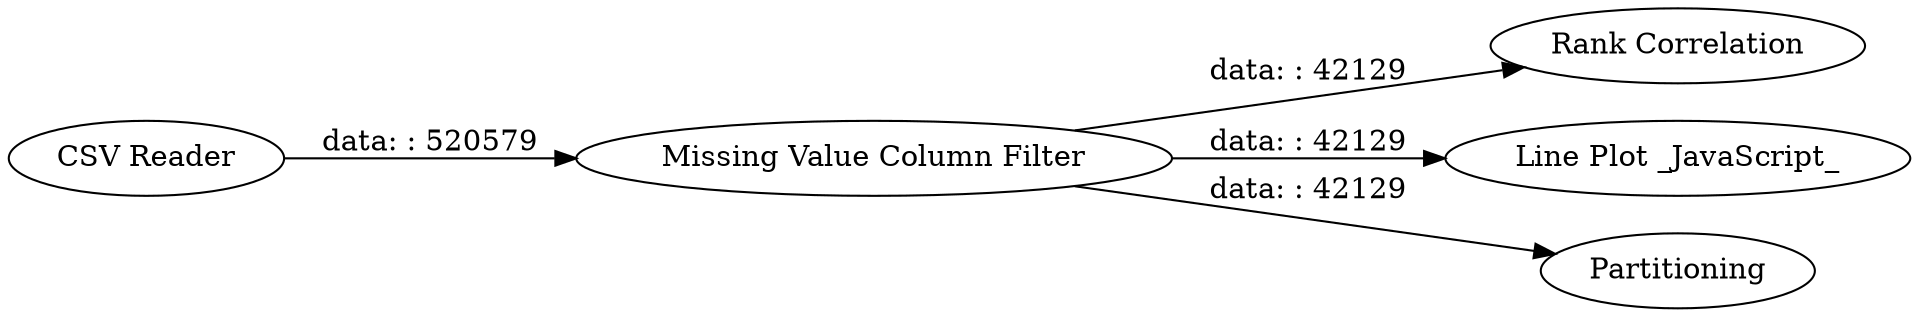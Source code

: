 digraph {
	"-3958755811041172070_2" [label="Rank Correlation"]
	"-3958755811041172070_5" [label="Line Plot _JavaScript_"]
	"-3958755811041172070_4" [label=Partitioning]
	"-3958755811041172070_1" [label="CSV Reader"]
	"-3958755811041172070_3" [label="Missing Value Column Filter"]
	"-3958755811041172070_3" -> "-3958755811041172070_5" [label="data: : 42129"]
	"-3958755811041172070_3" -> "-3958755811041172070_2" [label="data: : 42129"]
	"-3958755811041172070_3" -> "-3958755811041172070_4" [label="data: : 42129"]
	"-3958755811041172070_1" -> "-3958755811041172070_3" [label="data: : 520579"]
	rankdir=LR
}
